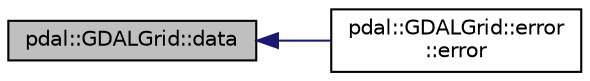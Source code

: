 digraph "pdal::GDALGrid::data"
{
  edge [fontname="Helvetica",fontsize="10",labelfontname="Helvetica",labelfontsize="10"];
  node [fontname="Helvetica",fontsize="10",shape=record];
  rankdir="LR";
  Node1 [label="pdal::GDALGrid::data",height=0.2,width=0.4,color="black", fillcolor="grey75", style="filled", fontcolor="black"];
  Node1 -> Node2 [dir="back",color="midnightblue",fontsize="10",style="solid",fontname="Helvetica"];
  Node2 [label="pdal::GDALGrid::error\l::error",height=0.2,width=0.4,color="black", fillcolor="white", style="filled",URL="$structpdal_1_1GDALGrid_1_1error.html#a5d434974154fa575501f14fe275256bf"];
}
